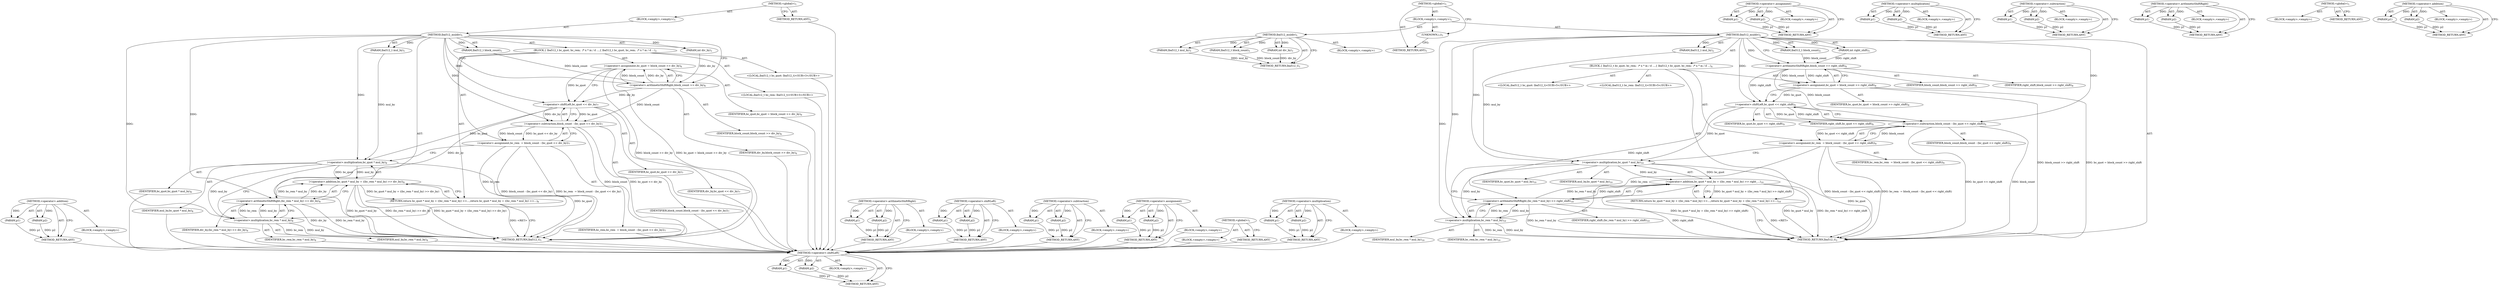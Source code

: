 digraph "&lt;operator&gt;.addition" {
vulnerable_76 [label=<(METHOD,&lt;operator&gt;.addition)>];
vulnerable_77 [label=<(PARAM,p1)>];
vulnerable_78 [label=<(PARAM,p2)>];
vulnerable_79 [label=<(BLOCK,&lt;empty&gt;,&lt;empty&gt;)>];
vulnerable_80 [label=<(METHOD_RETURN,ANY)>];
vulnerable_6 [label=<(METHOD,&lt;global&gt;)<SUB>1</SUB>>];
vulnerable_7 [label=<(BLOCK,&lt;empty&gt;,&lt;empty&gt;)<SUB>1</SUB>>];
vulnerable_8 [label=<(METHOD,lba512_muldiv)<SUB>1</SUB>>];
vulnerable_9 [label=<(PARAM,lba512_t block_count)<SUB>1</SUB>>];
vulnerable_10 [label=<(PARAM,lba512_t mul_by)<SUB>1</SUB>>];
vulnerable_11 [label=<(PARAM,int div_by)<SUB>1</SUB>>];
vulnerable_12 [label=<(BLOCK,{
 	lba512_t bc_quot, bc_rem;
 
 	/* x * m / d ...,{
 	lba512_t bc_quot, bc_rem;
 
 	/* x * m / d ...)<SUB>2</SUB>>];
vulnerable_13 [label="<(LOCAL,lba512_t bc_quot: lba512_t)<SUB>3</SUB>>"];
vulnerable_14 [label="<(LOCAL,lba512_t bc_rem: lba512_t)<SUB>3</SUB>>"];
vulnerable_15 [label=<(&lt;operator&gt;.assignment,bc_quot = block_count &gt;&gt; div_by)<SUB>6</SUB>>];
vulnerable_16 [label=<(IDENTIFIER,bc_quot,bc_quot = block_count &gt;&gt; div_by)<SUB>6</SUB>>];
vulnerable_17 [label=<(&lt;operator&gt;.arithmeticShiftRight,block_count &gt;&gt; div_by)<SUB>6</SUB>>];
vulnerable_18 [label=<(IDENTIFIER,block_count,block_count &gt;&gt; div_by)<SUB>6</SUB>>];
vulnerable_19 [label=<(IDENTIFIER,div_by,block_count &gt;&gt; div_by)<SUB>6</SUB>>];
vulnerable_20 [label=<(&lt;operator&gt;.assignment,bc_rem  = block_count - (bc_quot &lt;&lt; div_by))<SUB>7</SUB>>];
vulnerable_21 [label=<(IDENTIFIER,bc_rem,bc_rem  = block_count - (bc_quot &lt;&lt; div_by))<SUB>7</SUB>>];
vulnerable_22 [label=<(&lt;operator&gt;.subtraction,block_count - (bc_quot &lt;&lt; div_by))<SUB>7</SUB>>];
vulnerable_23 [label=<(IDENTIFIER,block_count,block_count - (bc_quot &lt;&lt; div_by))<SUB>7</SUB>>];
vulnerable_24 [label=<(&lt;operator&gt;.shiftLeft,bc_quot &lt;&lt; div_by)<SUB>7</SUB>>];
vulnerable_25 [label=<(IDENTIFIER,bc_quot,bc_quot &lt;&lt; div_by)<SUB>7</SUB>>];
vulnerable_26 [label=<(IDENTIFIER,div_by,bc_quot &lt;&lt; div_by)<SUB>7</SUB>>];
vulnerable_27 [label=<(RETURN,return bc_quot * mul_by + ((bc_rem * mul_by) &gt;&gt;...,return bc_quot * mul_by + ((bc_rem * mul_by) &gt;&gt;...)<SUB>8</SUB>>];
vulnerable_28 [label=<(&lt;operator&gt;.addition,bc_quot * mul_by + ((bc_rem * mul_by) &gt;&gt; div_by))<SUB>8</SUB>>];
vulnerable_29 [label=<(&lt;operator&gt;.multiplication,bc_quot * mul_by)<SUB>8</SUB>>];
vulnerable_30 [label=<(IDENTIFIER,bc_quot,bc_quot * mul_by)<SUB>8</SUB>>];
vulnerable_31 [label=<(IDENTIFIER,mul_by,bc_quot * mul_by)<SUB>8</SUB>>];
vulnerable_32 [label=<(&lt;operator&gt;.arithmeticShiftRight,(bc_rem * mul_by) &gt;&gt; div_by)<SUB>8</SUB>>];
vulnerable_33 [label=<(&lt;operator&gt;.multiplication,bc_rem * mul_by)<SUB>8</SUB>>];
vulnerable_34 [label=<(IDENTIFIER,bc_rem,bc_rem * mul_by)<SUB>8</SUB>>];
vulnerable_35 [label=<(IDENTIFIER,mul_by,bc_rem * mul_by)<SUB>8</SUB>>];
vulnerable_36 [label=<(IDENTIFIER,div_by,(bc_rem * mul_by) &gt;&gt; div_by)<SUB>8</SUB>>];
vulnerable_37 [label=<(METHOD_RETURN,lba512_t)<SUB>1</SUB>>];
vulnerable_39 [label=<(METHOD_RETURN,ANY)<SUB>1</SUB>>];
vulnerable_61 [label=<(METHOD,&lt;operator&gt;.arithmeticShiftRight)>];
vulnerable_62 [label=<(PARAM,p1)>];
vulnerable_63 [label=<(PARAM,p2)>];
vulnerable_64 [label=<(BLOCK,&lt;empty&gt;,&lt;empty&gt;)>];
vulnerable_65 [label=<(METHOD_RETURN,ANY)>];
vulnerable_71 [label=<(METHOD,&lt;operator&gt;.shiftLeft)>];
vulnerable_72 [label=<(PARAM,p1)>];
vulnerable_73 [label=<(PARAM,p2)>];
vulnerable_74 [label=<(BLOCK,&lt;empty&gt;,&lt;empty&gt;)>];
vulnerable_75 [label=<(METHOD_RETURN,ANY)>];
vulnerable_66 [label=<(METHOD,&lt;operator&gt;.subtraction)>];
vulnerable_67 [label=<(PARAM,p1)>];
vulnerable_68 [label=<(PARAM,p2)>];
vulnerable_69 [label=<(BLOCK,&lt;empty&gt;,&lt;empty&gt;)>];
vulnerable_70 [label=<(METHOD_RETURN,ANY)>];
vulnerable_56 [label=<(METHOD,&lt;operator&gt;.assignment)>];
vulnerable_57 [label=<(PARAM,p1)>];
vulnerable_58 [label=<(PARAM,p2)>];
vulnerable_59 [label=<(BLOCK,&lt;empty&gt;,&lt;empty&gt;)>];
vulnerable_60 [label=<(METHOD_RETURN,ANY)>];
vulnerable_50 [label=<(METHOD,&lt;global&gt;)<SUB>1</SUB>>];
vulnerable_51 [label=<(BLOCK,&lt;empty&gt;,&lt;empty&gt;)>];
vulnerable_52 [label=<(METHOD_RETURN,ANY)>];
vulnerable_81 [label=<(METHOD,&lt;operator&gt;.multiplication)>];
vulnerable_82 [label=<(PARAM,p1)>];
vulnerable_83 [label=<(PARAM,p2)>];
vulnerable_84 [label=<(BLOCK,&lt;empty&gt;,&lt;empty&gt;)>];
vulnerable_85 [label=<(METHOD_RETURN,ANY)>];
fixed_79 [label=<(METHOD,&lt;operator&gt;.shiftLeft)>];
fixed_80 [label=<(PARAM,p1)>];
fixed_81 [label=<(PARAM,p2)>];
fixed_82 [label=<(BLOCK,&lt;empty&gt;,&lt;empty&gt;)>];
fixed_83 [label=<(METHOD_RETURN,ANY)>];
fixed_6 [label=<(METHOD,&lt;global&gt;)<SUB>1</SUB>>];
fixed_7 [label=<(BLOCK,&lt;empty&gt;,&lt;empty&gt;)<SUB>1</SUB>>];
fixed_8 [label=<(METHOD,lba512_muldiv)<SUB>1</SUB>>];
fixed_9 [label=<(PARAM,lba512_t block_count)<SUB>1</SUB>>];
fixed_10 [label=<(PARAM,lba512_t mul_by)<SUB>1</SUB>>];
fixed_11 [label=<(PARAM,int div_by)<SUB>1</SUB>>];
fixed_12 [label=<(BLOCK,&lt;empty&gt;,&lt;empty&gt;)>];
fixed_13 [label=<(METHOD_RETURN,lba512_t)<SUB>1</SUB>>];
fixed_15 [label=<(UNKNOWN,),))<SUB>1</SUB>>];
fixed_16 [label=<(METHOD,lba512_muldiv)<SUB>2</SUB>>];
fixed_17 [label=<(PARAM,lba512_t block_count)<SUB>2</SUB>>];
fixed_18 [label=<(PARAM,lba512_t mul_by)<SUB>2</SUB>>];
fixed_19 [label=<(PARAM,int right_shift)<SUB>3</SUB>>];
fixed_20 [label=<(BLOCK,{
 	lba512_t bc_quot, bc_rem;
 
 	/* x * m / d ...,{
 	lba512_t bc_quot, bc_rem;
 
 	/* x * m / d ...)<SUB>4</SUB>>];
fixed_21 [label="<(LOCAL,lba512_t bc_quot: lba512_t)<SUB>5</SUB>>"];
fixed_22 [label="<(LOCAL,lba512_t bc_rem: lba512_t)<SUB>5</SUB>>"];
fixed_23 [label=<(&lt;operator&gt;.assignment,bc_quot = block_count &gt;&gt; right_shift)<SUB>8</SUB>>];
fixed_24 [label=<(IDENTIFIER,bc_quot,bc_quot = block_count &gt;&gt; right_shift)<SUB>8</SUB>>];
fixed_25 [label=<(&lt;operator&gt;.arithmeticShiftRight,block_count &gt;&gt; right_shift)<SUB>8</SUB>>];
fixed_26 [label=<(IDENTIFIER,block_count,block_count &gt;&gt; right_shift)<SUB>8</SUB>>];
fixed_27 [label=<(IDENTIFIER,right_shift,block_count &gt;&gt; right_shift)<SUB>8</SUB>>];
fixed_28 [label=<(&lt;operator&gt;.assignment,bc_rem  = block_count - (bc_quot &lt;&lt; right_shift))<SUB>9</SUB>>];
fixed_29 [label=<(IDENTIFIER,bc_rem,bc_rem  = block_count - (bc_quot &lt;&lt; right_shift))<SUB>9</SUB>>];
fixed_30 [label=<(&lt;operator&gt;.subtraction,block_count - (bc_quot &lt;&lt; right_shift))<SUB>9</SUB>>];
fixed_31 [label=<(IDENTIFIER,block_count,block_count - (bc_quot &lt;&lt; right_shift))<SUB>9</SUB>>];
fixed_32 [label=<(&lt;operator&gt;.shiftLeft,bc_quot &lt;&lt; right_shift)<SUB>9</SUB>>];
fixed_33 [label=<(IDENTIFIER,bc_quot,bc_quot &lt;&lt; right_shift)<SUB>9</SUB>>];
fixed_34 [label=<(IDENTIFIER,right_shift,bc_quot &lt;&lt; right_shift)<SUB>9</SUB>>];
fixed_35 [label=<(RETURN,return bc_quot * mul_by + ((bc_rem * mul_by) &gt;&gt;...,return bc_quot * mul_by + ((bc_rem * mul_by) &gt;&gt;...)<SUB>10</SUB>>];
fixed_36 [label=<(&lt;operator&gt;.addition,bc_quot * mul_by + ((bc_rem * mul_by) &gt;&gt; right_...)<SUB>10</SUB>>];
fixed_37 [label=<(&lt;operator&gt;.multiplication,bc_quot * mul_by)<SUB>10</SUB>>];
fixed_38 [label=<(IDENTIFIER,bc_quot,bc_quot * mul_by)<SUB>10</SUB>>];
fixed_39 [label=<(IDENTIFIER,mul_by,bc_quot * mul_by)<SUB>10</SUB>>];
fixed_40 [label=<(&lt;operator&gt;.arithmeticShiftRight,(bc_rem * mul_by) &gt;&gt; right_shift)<SUB>10</SUB>>];
fixed_41 [label=<(&lt;operator&gt;.multiplication,bc_rem * mul_by)<SUB>10</SUB>>];
fixed_42 [label=<(IDENTIFIER,bc_rem,bc_rem * mul_by)<SUB>10</SUB>>];
fixed_43 [label=<(IDENTIFIER,mul_by,bc_rem * mul_by)<SUB>10</SUB>>];
fixed_44 [label=<(IDENTIFIER,right_shift,(bc_rem * mul_by) &gt;&gt; right_shift)<SUB>10</SUB>>];
fixed_45 [label=<(METHOD_RETURN,lba512_t)<SUB>2</SUB>>];
fixed_47 [label=<(METHOD_RETURN,ANY)<SUB>1</SUB>>];
fixed_64 [label=<(METHOD,&lt;operator&gt;.assignment)>];
fixed_65 [label=<(PARAM,p1)>];
fixed_66 [label=<(PARAM,p2)>];
fixed_67 [label=<(BLOCK,&lt;empty&gt;,&lt;empty&gt;)>];
fixed_68 [label=<(METHOD_RETURN,ANY)>];
fixed_89 [label=<(METHOD,&lt;operator&gt;.multiplication)>];
fixed_90 [label=<(PARAM,p1)>];
fixed_91 [label=<(PARAM,p2)>];
fixed_92 [label=<(BLOCK,&lt;empty&gt;,&lt;empty&gt;)>];
fixed_93 [label=<(METHOD_RETURN,ANY)>];
fixed_74 [label=<(METHOD,&lt;operator&gt;.subtraction)>];
fixed_75 [label=<(PARAM,p1)>];
fixed_76 [label=<(PARAM,p2)>];
fixed_77 [label=<(BLOCK,&lt;empty&gt;,&lt;empty&gt;)>];
fixed_78 [label=<(METHOD_RETURN,ANY)>];
fixed_69 [label=<(METHOD,&lt;operator&gt;.arithmeticShiftRight)>];
fixed_70 [label=<(PARAM,p1)>];
fixed_71 [label=<(PARAM,p2)>];
fixed_72 [label=<(BLOCK,&lt;empty&gt;,&lt;empty&gt;)>];
fixed_73 [label=<(METHOD_RETURN,ANY)>];
fixed_58 [label=<(METHOD,&lt;global&gt;)<SUB>1</SUB>>];
fixed_59 [label=<(BLOCK,&lt;empty&gt;,&lt;empty&gt;)>];
fixed_60 [label=<(METHOD_RETURN,ANY)>];
fixed_84 [label=<(METHOD,&lt;operator&gt;.addition)>];
fixed_85 [label=<(PARAM,p1)>];
fixed_86 [label=<(PARAM,p2)>];
fixed_87 [label=<(BLOCK,&lt;empty&gt;,&lt;empty&gt;)>];
fixed_88 [label=<(METHOD_RETURN,ANY)>];
vulnerable_76 -> vulnerable_77  [key=0, label="AST: "];
vulnerable_76 -> vulnerable_77  [key=1, label="DDG: "];
vulnerable_76 -> vulnerable_79  [key=0, label="AST: "];
vulnerable_76 -> vulnerable_78  [key=0, label="AST: "];
vulnerable_76 -> vulnerable_78  [key=1, label="DDG: "];
vulnerable_76 -> vulnerable_80  [key=0, label="AST: "];
vulnerable_76 -> vulnerable_80  [key=1, label="CFG: "];
vulnerable_77 -> vulnerable_80  [key=0, label="DDG: p1"];
vulnerable_78 -> vulnerable_80  [key=0, label="DDG: p2"];
vulnerable_79 -> fixed_79  [key=0];
vulnerable_80 -> fixed_79  [key=0];
vulnerable_6 -> vulnerable_7  [key=0, label="AST: "];
vulnerable_6 -> vulnerable_39  [key=0, label="AST: "];
vulnerable_6 -> vulnerable_39  [key=1, label="CFG: "];
vulnerable_7 -> vulnerable_8  [key=0, label="AST: "];
vulnerable_8 -> vulnerable_9  [key=0, label="AST: "];
vulnerable_8 -> vulnerable_9  [key=1, label="DDG: "];
vulnerable_8 -> vulnerable_10  [key=0, label="AST: "];
vulnerable_8 -> vulnerable_10  [key=1, label="DDG: "];
vulnerable_8 -> vulnerable_11  [key=0, label="AST: "];
vulnerable_8 -> vulnerable_11  [key=1, label="DDG: "];
vulnerable_8 -> vulnerable_12  [key=0, label="AST: "];
vulnerable_8 -> vulnerable_37  [key=0, label="AST: "];
vulnerable_8 -> vulnerable_17  [key=0, label="CFG: "];
vulnerable_8 -> vulnerable_17  [key=1, label="DDG: "];
vulnerable_8 -> vulnerable_22  [key=0, label="DDG: "];
vulnerable_8 -> vulnerable_24  [key=0, label="DDG: "];
vulnerable_8 -> vulnerable_29  [key=0, label="DDG: "];
vulnerable_8 -> vulnerable_32  [key=0, label="DDG: "];
vulnerable_8 -> vulnerable_33  [key=0, label="DDG: "];
vulnerable_9 -> vulnerable_17  [key=0, label="DDG: block_count"];
vulnerable_10 -> vulnerable_29  [key=0, label="DDG: mul_by"];
vulnerable_11 -> vulnerable_17  [key=0, label="DDG: div_by"];
vulnerable_12 -> vulnerable_13  [key=0, label="AST: "];
vulnerable_12 -> vulnerable_14  [key=0, label="AST: "];
vulnerable_12 -> vulnerable_15  [key=0, label="AST: "];
vulnerable_12 -> vulnerable_20  [key=0, label="AST: "];
vulnerable_12 -> vulnerable_27  [key=0, label="AST: "];
vulnerable_13 -> fixed_79  [key=0];
vulnerable_14 -> fixed_79  [key=0];
vulnerable_15 -> vulnerable_16  [key=0, label="AST: "];
vulnerable_15 -> vulnerable_17  [key=0, label="AST: "];
vulnerable_15 -> vulnerable_24  [key=0, label="CFG: "];
vulnerable_15 -> vulnerable_24  [key=1, label="DDG: bc_quot"];
vulnerable_15 -> vulnerable_37  [key=0, label="DDG: block_count &gt;&gt; div_by"];
vulnerable_15 -> vulnerable_37  [key=1, label="DDG: bc_quot = block_count &gt;&gt; div_by"];
vulnerable_16 -> fixed_79  [key=0];
vulnerable_17 -> vulnerable_18  [key=0, label="AST: "];
vulnerable_17 -> vulnerable_19  [key=0, label="AST: "];
vulnerable_17 -> vulnerable_15  [key=0, label="CFG: "];
vulnerable_17 -> vulnerable_15  [key=1, label="DDG: block_count"];
vulnerable_17 -> vulnerable_15  [key=2, label="DDG: div_by"];
vulnerable_17 -> vulnerable_22  [key=0, label="DDG: block_count"];
vulnerable_17 -> vulnerable_24  [key=0, label="DDG: div_by"];
vulnerable_18 -> fixed_79  [key=0];
vulnerable_19 -> fixed_79  [key=0];
vulnerable_20 -> vulnerable_21  [key=0, label="AST: "];
vulnerable_20 -> vulnerable_22  [key=0, label="AST: "];
vulnerable_20 -> vulnerable_29  [key=0, label="CFG: "];
vulnerable_20 -> vulnerable_37  [key=0, label="DDG: block_count - (bc_quot &lt;&lt; div_by)"];
vulnerable_20 -> vulnerable_37  [key=1, label="DDG: bc_rem  = block_count - (bc_quot &lt;&lt; div_by)"];
vulnerable_20 -> vulnerable_33  [key=0, label="DDG: bc_rem"];
vulnerable_21 -> fixed_79  [key=0];
vulnerable_22 -> vulnerable_23  [key=0, label="AST: "];
vulnerable_22 -> vulnerable_24  [key=0, label="AST: "];
vulnerable_22 -> vulnerable_20  [key=0, label="CFG: "];
vulnerable_22 -> vulnerable_20  [key=1, label="DDG: block_count"];
vulnerable_22 -> vulnerable_20  [key=2, label="DDG: bc_quot &lt;&lt; div_by"];
vulnerable_22 -> vulnerable_37  [key=0, label="DDG: block_count"];
vulnerable_22 -> vulnerable_37  [key=1, label="DDG: bc_quot &lt;&lt; div_by"];
vulnerable_23 -> fixed_79  [key=0];
vulnerable_24 -> vulnerable_25  [key=0, label="AST: "];
vulnerable_24 -> vulnerable_26  [key=0, label="AST: "];
vulnerable_24 -> vulnerable_22  [key=0, label="CFG: "];
vulnerable_24 -> vulnerable_22  [key=1, label="DDG: bc_quot"];
vulnerable_24 -> vulnerable_22  [key=2, label="DDG: div_by"];
vulnerable_24 -> vulnerable_29  [key=0, label="DDG: bc_quot"];
vulnerable_24 -> vulnerable_32  [key=0, label="DDG: div_by"];
vulnerable_25 -> fixed_79  [key=0];
vulnerable_26 -> fixed_79  [key=0];
vulnerable_27 -> vulnerable_28  [key=0, label="AST: "];
vulnerable_27 -> vulnerable_37  [key=0, label="CFG: "];
vulnerable_27 -> vulnerable_37  [key=1, label="DDG: &lt;RET&gt;"];
vulnerable_28 -> vulnerable_29  [key=0, label="AST: "];
vulnerable_28 -> vulnerable_32  [key=0, label="AST: "];
vulnerable_28 -> vulnerable_27  [key=0, label="CFG: "];
vulnerable_28 -> vulnerable_27  [key=1, label="DDG: bc_quot * mul_by + ((bc_rem * mul_by) &gt;&gt; div_by)"];
vulnerable_28 -> vulnerable_37  [key=0, label="DDG: bc_quot * mul_by"];
vulnerable_28 -> vulnerable_37  [key=1, label="DDG: (bc_rem * mul_by) &gt;&gt; div_by"];
vulnerable_28 -> vulnerable_37  [key=2, label="DDG: bc_quot * mul_by + ((bc_rem * mul_by) &gt;&gt; div_by)"];
vulnerable_29 -> vulnerable_30  [key=0, label="AST: "];
vulnerable_29 -> vulnerable_31  [key=0, label="AST: "];
vulnerable_29 -> vulnerable_33  [key=0, label="CFG: "];
vulnerable_29 -> vulnerable_33  [key=1, label="DDG: mul_by"];
vulnerable_29 -> vulnerable_37  [key=0, label="DDG: bc_quot"];
vulnerable_29 -> vulnerable_28  [key=0, label="DDG: bc_quot"];
vulnerable_29 -> vulnerable_28  [key=1, label="DDG: mul_by"];
vulnerable_30 -> fixed_79  [key=0];
vulnerable_31 -> fixed_79  [key=0];
vulnerable_32 -> vulnerable_33  [key=0, label="AST: "];
vulnerable_32 -> vulnerable_36  [key=0, label="AST: "];
vulnerable_32 -> vulnerable_28  [key=0, label="CFG: "];
vulnerable_32 -> vulnerable_28  [key=1, label="DDG: bc_rem * mul_by"];
vulnerable_32 -> vulnerable_28  [key=2, label="DDG: div_by"];
vulnerable_32 -> vulnerable_37  [key=0, label="DDG: bc_rem * mul_by"];
vulnerable_32 -> vulnerable_37  [key=1, label="DDG: div_by"];
vulnerable_33 -> vulnerable_34  [key=0, label="AST: "];
vulnerable_33 -> vulnerable_35  [key=0, label="AST: "];
vulnerable_33 -> vulnerable_32  [key=0, label="CFG: "];
vulnerable_33 -> vulnerable_32  [key=1, label="DDG: bc_rem"];
vulnerable_33 -> vulnerable_32  [key=2, label="DDG: mul_by"];
vulnerable_33 -> vulnerable_37  [key=0, label="DDG: bc_rem"];
vulnerable_33 -> vulnerable_37  [key=1, label="DDG: mul_by"];
vulnerable_34 -> fixed_79  [key=0];
vulnerable_35 -> fixed_79  [key=0];
vulnerable_36 -> fixed_79  [key=0];
vulnerable_37 -> fixed_79  [key=0];
vulnerable_39 -> fixed_79  [key=0];
vulnerable_61 -> vulnerable_62  [key=0, label="AST: "];
vulnerable_61 -> vulnerable_62  [key=1, label="DDG: "];
vulnerable_61 -> vulnerable_64  [key=0, label="AST: "];
vulnerable_61 -> vulnerable_63  [key=0, label="AST: "];
vulnerable_61 -> vulnerable_63  [key=1, label="DDG: "];
vulnerable_61 -> vulnerable_65  [key=0, label="AST: "];
vulnerable_61 -> vulnerable_65  [key=1, label="CFG: "];
vulnerable_62 -> vulnerable_65  [key=0, label="DDG: p1"];
vulnerable_63 -> vulnerable_65  [key=0, label="DDG: p2"];
vulnerable_64 -> fixed_79  [key=0];
vulnerable_65 -> fixed_79  [key=0];
vulnerable_71 -> vulnerable_72  [key=0, label="AST: "];
vulnerable_71 -> vulnerable_72  [key=1, label="DDG: "];
vulnerable_71 -> vulnerable_74  [key=0, label="AST: "];
vulnerable_71 -> vulnerable_73  [key=0, label="AST: "];
vulnerable_71 -> vulnerable_73  [key=1, label="DDG: "];
vulnerable_71 -> vulnerable_75  [key=0, label="AST: "];
vulnerable_71 -> vulnerable_75  [key=1, label="CFG: "];
vulnerable_72 -> vulnerable_75  [key=0, label="DDG: p1"];
vulnerable_73 -> vulnerable_75  [key=0, label="DDG: p2"];
vulnerable_74 -> fixed_79  [key=0];
vulnerable_75 -> fixed_79  [key=0];
vulnerable_66 -> vulnerable_67  [key=0, label="AST: "];
vulnerable_66 -> vulnerable_67  [key=1, label="DDG: "];
vulnerable_66 -> vulnerable_69  [key=0, label="AST: "];
vulnerable_66 -> vulnerable_68  [key=0, label="AST: "];
vulnerable_66 -> vulnerable_68  [key=1, label="DDG: "];
vulnerable_66 -> vulnerable_70  [key=0, label="AST: "];
vulnerable_66 -> vulnerable_70  [key=1, label="CFG: "];
vulnerable_67 -> vulnerable_70  [key=0, label="DDG: p1"];
vulnerable_68 -> vulnerable_70  [key=0, label="DDG: p2"];
vulnerable_69 -> fixed_79  [key=0];
vulnerable_70 -> fixed_79  [key=0];
vulnerable_56 -> vulnerable_57  [key=0, label="AST: "];
vulnerable_56 -> vulnerable_57  [key=1, label="DDG: "];
vulnerable_56 -> vulnerable_59  [key=0, label="AST: "];
vulnerable_56 -> vulnerable_58  [key=0, label="AST: "];
vulnerable_56 -> vulnerable_58  [key=1, label="DDG: "];
vulnerable_56 -> vulnerable_60  [key=0, label="AST: "];
vulnerable_56 -> vulnerable_60  [key=1, label="CFG: "];
vulnerable_57 -> vulnerable_60  [key=0, label="DDG: p1"];
vulnerable_58 -> vulnerable_60  [key=0, label="DDG: p2"];
vulnerable_59 -> fixed_79  [key=0];
vulnerable_60 -> fixed_79  [key=0];
vulnerable_50 -> vulnerable_51  [key=0, label="AST: "];
vulnerable_50 -> vulnerable_52  [key=0, label="AST: "];
vulnerable_50 -> vulnerable_52  [key=1, label="CFG: "];
vulnerable_51 -> fixed_79  [key=0];
vulnerable_52 -> fixed_79  [key=0];
vulnerable_81 -> vulnerable_82  [key=0, label="AST: "];
vulnerable_81 -> vulnerable_82  [key=1, label="DDG: "];
vulnerable_81 -> vulnerable_84  [key=0, label="AST: "];
vulnerable_81 -> vulnerable_83  [key=0, label="AST: "];
vulnerable_81 -> vulnerable_83  [key=1, label="DDG: "];
vulnerable_81 -> vulnerable_85  [key=0, label="AST: "];
vulnerable_81 -> vulnerable_85  [key=1, label="CFG: "];
vulnerable_82 -> vulnerable_85  [key=0, label="DDG: p1"];
vulnerable_83 -> vulnerable_85  [key=0, label="DDG: p2"];
vulnerable_84 -> fixed_79  [key=0];
vulnerable_85 -> fixed_79  [key=0];
fixed_79 -> fixed_80  [key=0, label="AST: "];
fixed_79 -> fixed_80  [key=1, label="DDG: "];
fixed_79 -> fixed_82  [key=0, label="AST: "];
fixed_79 -> fixed_81  [key=0, label="AST: "];
fixed_79 -> fixed_81  [key=1, label="DDG: "];
fixed_79 -> fixed_83  [key=0, label="AST: "];
fixed_79 -> fixed_83  [key=1, label="CFG: "];
fixed_80 -> fixed_83  [key=0, label="DDG: p1"];
fixed_81 -> fixed_83  [key=0, label="DDG: p2"];
fixed_6 -> fixed_7  [key=0, label="AST: "];
fixed_6 -> fixed_47  [key=0, label="AST: "];
fixed_6 -> fixed_15  [key=0, label="CFG: "];
fixed_7 -> fixed_8  [key=0, label="AST: "];
fixed_7 -> fixed_15  [key=0, label="AST: "];
fixed_7 -> fixed_16  [key=0, label="AST: "];
fixed_8 -> fixed_9  [key=0, label="AST: "];
fixed_8 -> fixed_9  [key=1, label="DDG: "];
fixed_8 -> fixed_10  [key=0, label="AST: "];
fixed_8 -> fixed_10  [key=1, label="DDG: "];
fixed_8 -> fixed_11  [key=0, label="AST: "];
fixed_8 -> fixed_11  [key=1, label="DDG: "];
fixed_8 -> fixed_12  [key=0, label="AST: "];
fixed_8 -> fixed_13  [key=0, label="AST: "];
fixed_8 -> fixed_13  [key=1, label="CFG: "];
fixed_9 -> fixed_13  [key=0, label="DDG: block_count"];
fixed_10 -> fixed_13  [key=0, label="DDG: mul_by"];
fixed_11 -> fixed_13  [key=0, label="DDG: div_by"];
fixed_15 -> fixed_47  [key=0, label="CFG: "];
fixed_16 -> fixed_17  [key=0, label="AST: "];
fixed_16 -> fixed_17  [key=1, label="DDG: "];
fixed_16 -> fixed_18  [key=0, label="AST: "];
fixed_16 -> fixed_18  [key=1, label="DDG: "];
fixed_16 -> fixed_19  [key=0, label="AST: "];
fixed_16 -> fixed_19  [key=1, label="DDG: "];
fixed_16 -> fixed_20  [key=0, label="AST: "];
fixed_16 -> fixed_45  [key=0, label="AST: "];
fixed_16 -> fixed_25  [key=0, label="CFG: "];
fixed_16 -> fixed_25  [key=1, label="DDG: "];
fixed_16 -> fixed_30  [key=0, label="DDG: "];
fixed_16 -> fixed_32  [key=0, label="DDG: "];
fixed_16 -> fixed_37  [key=0, label="DDG: "];
fixed_16 -> fixed_40  [key=0, label="DDG: "];
fixed_16 -> fixed_41  [key=0, label="DDG: "];
fixed_17 -> fixed_25  [key=0, label="DDG: block_count"];
fixed_18 -> fixed_37  [key=0, label="DDG: mul_by"];
fixed_19 -> fixed_25  [key=0, label="DDG: right_shift"];
fixed_20 -> fixed_21  [key=0, label="AST: "];
fixed_20 -> fixed_22  [key=0, label="AST: "];
fixed_20 -> fixed_23  [key=0, label="AST: "];
fixed_20 -> fixed_28  [key=0, label="AST: "];
fixed_20 -> fixed_35  [key=0, label="AST: "];
fixed_23 -> fixed_24  [key=0, label="AST: "];
fixed_23 -> fixed_25  [key=0, label="AST: "];
fixed_23 -> fixed_32  [key=0, label="CFG: "];
fixed_23 -> fixed_32  [key=1, label="DDG: bc_quot"];
fixed_23 -> fixed_45  [key=0, label="DDG: block_count &gt;&gt; right_shift"];
fixed_23 -> fixed_45  [key=1, label="DDG: bc_quot = block_count &gt;&gt; right_shift"];
fixed_25 -> fixed_26  [key=0, label="AST: "];
fixed_25 -> fixed_27  [key=0, label="AST: "];
fixed_25 -> fixed_23  [key=0, label="CFG: "];
fixed_25 -> fixed_23  [key=1, label="DDG: block_count"];
fixed_25 -> fixed_23  [key=2, label="DDG: right_shift"];
fixed_25 -> fixed_30  [key=0, label="DDG: block_count"];
fixed_25 -> fixed_32  [key=0, label="DDG: right_shift"];
fixed_28 -> fixed_29  [key=0, label="AST: "];
fixed_28 -> fixed_30  [key=0, label="AST: "];
fixed_28 -> fixed_37  [key=0, label="CFG: "];
fixed_28 -> fixed_45  [key=0, label="DDG: block_count - (bc_quot &lt;&lt; right_shift)"];
fixed_28 -> fixed_45  [key=1, label="DDG: bc_rem  = block_count - (bc_quot &lt;&lt; right_shift)"];
fixed_28 -> fixed_41  [key=0, label="DDG: bc_rem"];
fixed_30 -> fixed_31  [key=0, label="AST: "];
fixed_30 -> fixed_32  [key=0, label="AST: "];
fixed_30 -> fixed_28  [key=0, label="CFG: "];
fixed_30 -> fixed_28  [key=1, label="DDG: block_count"];
fixed_30 -> fixed_28  [key=2, label="DDG: bc_quot &lt;&lt; right_shift"];
fixed_30 -> fixed_45  [key=0, label="DDG: block_count"];
fixed_30 -> fixed_45  [key=1, label="DDG: bc_quot &lt;&lt; right_shift"];
fixed_32 -> fixed_33  [key=0, label="AST: "];
fixed_32 -> fixed_34  [key=0, label="AST: "];
fixed_32 -> fixed_30  [key=0, label="CFG: "];
fixed_32 -> fixed_30  [key=1, label="DDG: bc_quot"];
fixed_32 -> fixed_30  [key=2, label="DDG: right_shift"];
fixed_32 -> fixed_37  [key=0, label="DDG: bc_quot"];
fixed_32 -> fixed_40  [key=0, label="DDG: right_shift"];
fixed_35 -> fixed_36  [key=0, label="AST: "];
fixed_35 -> fixed_45  [key=0, label="CFG: "];
fixed_35 -> fixed_45  [key=1, label="DDG: &lt;RET&gt;"];
fixed_36 -> fixed_37  [key=0, label="AST: "];
fixed_36 -> fixed_40  [key=0, label="AST: "];
fixed_36 -> fixed_35  [key=0, label="CFG: "];
fixed_36 -> fixed_35  [key=1, label="DDG: bc_quot * mul_by + ((bc_rem * mul_by) &gt;&gt; right_shift)"];
fixed_36 -> fixed_45  [key=0, label="DDG: bc_quot * mul_by"];
fixed_36 -> fixed_45  [key=1, label="DDG: (bc_rem * mul_by) &gt;&gt; right_shift"];
fixed_36 -> fixed_45  [key=2, label="DDG: bc_quot * mul_by + ((bc_rem * mul_by) &gt;&gt; right_shift)"];
fixed_37 -> fixed_38  [key=0, label="AST: "];
fixed_37 -> fixed_39  [key=0, label="AST: "];
fixed_37 -> fixed_41  [key=0, label="CFG: "];
fixed_37 -> fixed_41  [key=1, label="DDG: mul_by"];
fixed_37 -> fixed_45  [key=0, label="DDG: bc_quot"];
fixed_37 -> fixed_36  [key=0, label="DDG: bc_quot"];
fixed_37 -> fixed_36  [key=1, label="DDG: mul_by"];
fixed_40 -> fixed_41  [key=0, label="AST: "];
fixed_40 -> fixed_44  [key=0, label="AST: "];
fixed_40 -> fixed_36  [key=0, label="CFG: "];
fixed_40 -> fixed_36  [key=1, label="DDG: bc_rem * mul_by"];
fixed_40 -> fixed_36  [key=2, label="DDG: right_shift"];
fixed_40 -> fixed_45  [key=0, label="DDG: bc_rem * mul_by"];
fixed_40 -> fixed_45  [key=1, label="DDG: right_shift"];
fixed_41 -> fixed_42  [key=0, label="AST: "];
fixed_41 -> fixed_43  [key=0, label="AST: "];
fixed_41 -> fixed_40  [key=0, label="CFG: "];
fixed_41 -> fixed_40  [key=1, label="DDG: bc_rem"];
fixed_41 -> fixed_40  [key=2, label="DDG: mul_by"];
fixed_41 -> fixed_45  [key=0, label="DDG: bc_rem"];
fixed_41 -> fixed_45  [key=1, label="DDG: mul_by"];
fixed_64 -> fixed_65  [key=0, label="AST: "];
fixed_64 -> fixed_65  [key=1, label="DDG: "];
fixed_64 -> fixed_67  [key=0, label="AST: "];
fixed_64 -> fixed_66  [key=0, label="AST: "];
fixed_64 -> fixed_66  [key=1, label="DDG: "];
fixed_64 -> fixed_68  [key=0, label="AST: "];
fixed_64 -> fixed_68  [key=1, label="CFG: "];
fixed_65 -> fixed_68  [key=0, label="DDG: p1"];
fixed_66 -> fixed_68  [key=0, label="DDG: p2"];
fixed_89 -> fixed_90  [key=0, label="AST: "];
fixed_89 -> fixed_90  [key=1, label="DDG: "];
fixed_89 -> fixed_92  [key=0, label="AST: "];
fixed_89 -> fixed_91  [key=0, label="AST: "];
fixed_89 -> fixed_91  [key=1, label="DDG: "];
fixed_89 -> fixed_93  [key=0, label="AST: "];
fixed_89 -> fixed_93  [key=1, label="CFG: "];
fixed_90 -> fixed_93  [key=0, label="DDG: p1"];
fixed_91 -> fixed_93  [key=0, label="DDG: p2"];
fixed_74 -> fixed_75  [key=0, label="AST: "];
fixed_74 -> fixed_75  [key=1, label="DDG: "];
fixed_74 -> fixed_77  [key=0, label="AST: "];
fixed_74 -> fixed_76  [key=0, label="AST: "];
fixed_74 -> fixed_76  [key=1, label="DDG: "];
fixed_74 -> fixed_78  [key=0, label="AST: "];
fixed_74 -> fixed_78  [key=1, label="CFG: "];
fixed_75 -> fixed_78  [key=0, label="DDG: p1"];
fixed_76 -> fixed_78  [key=0, label="DDG: p2"];
fixed_69 -> fixed_70  [key=0, label="AST: "];
fixed_69 -> fixed_70  [key=1, label="DDG: "];
fixed_69 -> fixed_72  [key=0, label="AST: "];
fixed_69 -> fixed_71  [key=0, label="AST: "];
fixed_69 -> fixed_71  [key=1, label="DDG: "];
fixed_69 -> fixed_73  [key=0, label="AST: "];
fixed_69 -> fixed_73  [key=1, label="CFG: "];
fixed_70 -> fixed_73  [key=0, label="DDG: p1"];
fixed_71 -> fixed_73  [key=0, label="DDG: p2"];
fixed_58 -> fixed_59  [key=0, label="AST: "];
fixed_58 -> fixed_60  [key=0, label="AST: "];
fixed_58 -> fixed_60  [key=1, label="CFG: "];
fixed_84 -> fixed_85  [key=0, label="AST: "];
fixed_84 -> fixed_85  [key=1, label="DDG: "];
fixed_84 -> fixed_87  [key=0, label="AST: "];
fixed_84 -> fixed_86  [key=0, label="AST: "];
fixed_84 -> fixed_86  [key=1, label="DDG: "];
fixed_84 -> fixed_88  [key=0, label="AST: "];
fixed_84 -> fixed_88  [key=1, label="CFG: "];
fixed_85 -> fixed_88  [key=0, label="DDG: p1"];
fixed_86 -> fixed_88  [key=0, label="DDG: p2"];
}

